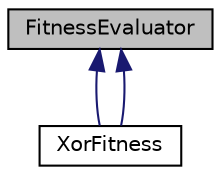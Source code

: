 digraph "FitnessEvaluator"
{
  edge [fontname="Helvetica",fontsize="10",labelfontname="Helvetica",labelfontsize="10"];
  node [fontname="Helvetica",fontsize="10",shape=record];
  Node1 [label="FitnessEvaluator",height=0.2,width=0.4,color="black", fillcolor="grey75", style="filled" fontcolor="black"];
  Node1 -> Node2 [dir="back",color="midnightblue",fontsize="10",style="solid",fontname="Helvetica"];
  Node2 [label="XorFitness",height=0.2,width=0.4,color="black", fillcolor="white", style="filled",URL="$classXorFitness.html"];
  Node1 -> Node2 [dir="back",color="midnightblue",fontsize="10",style="solid",fontname="Helvetica"];
}
